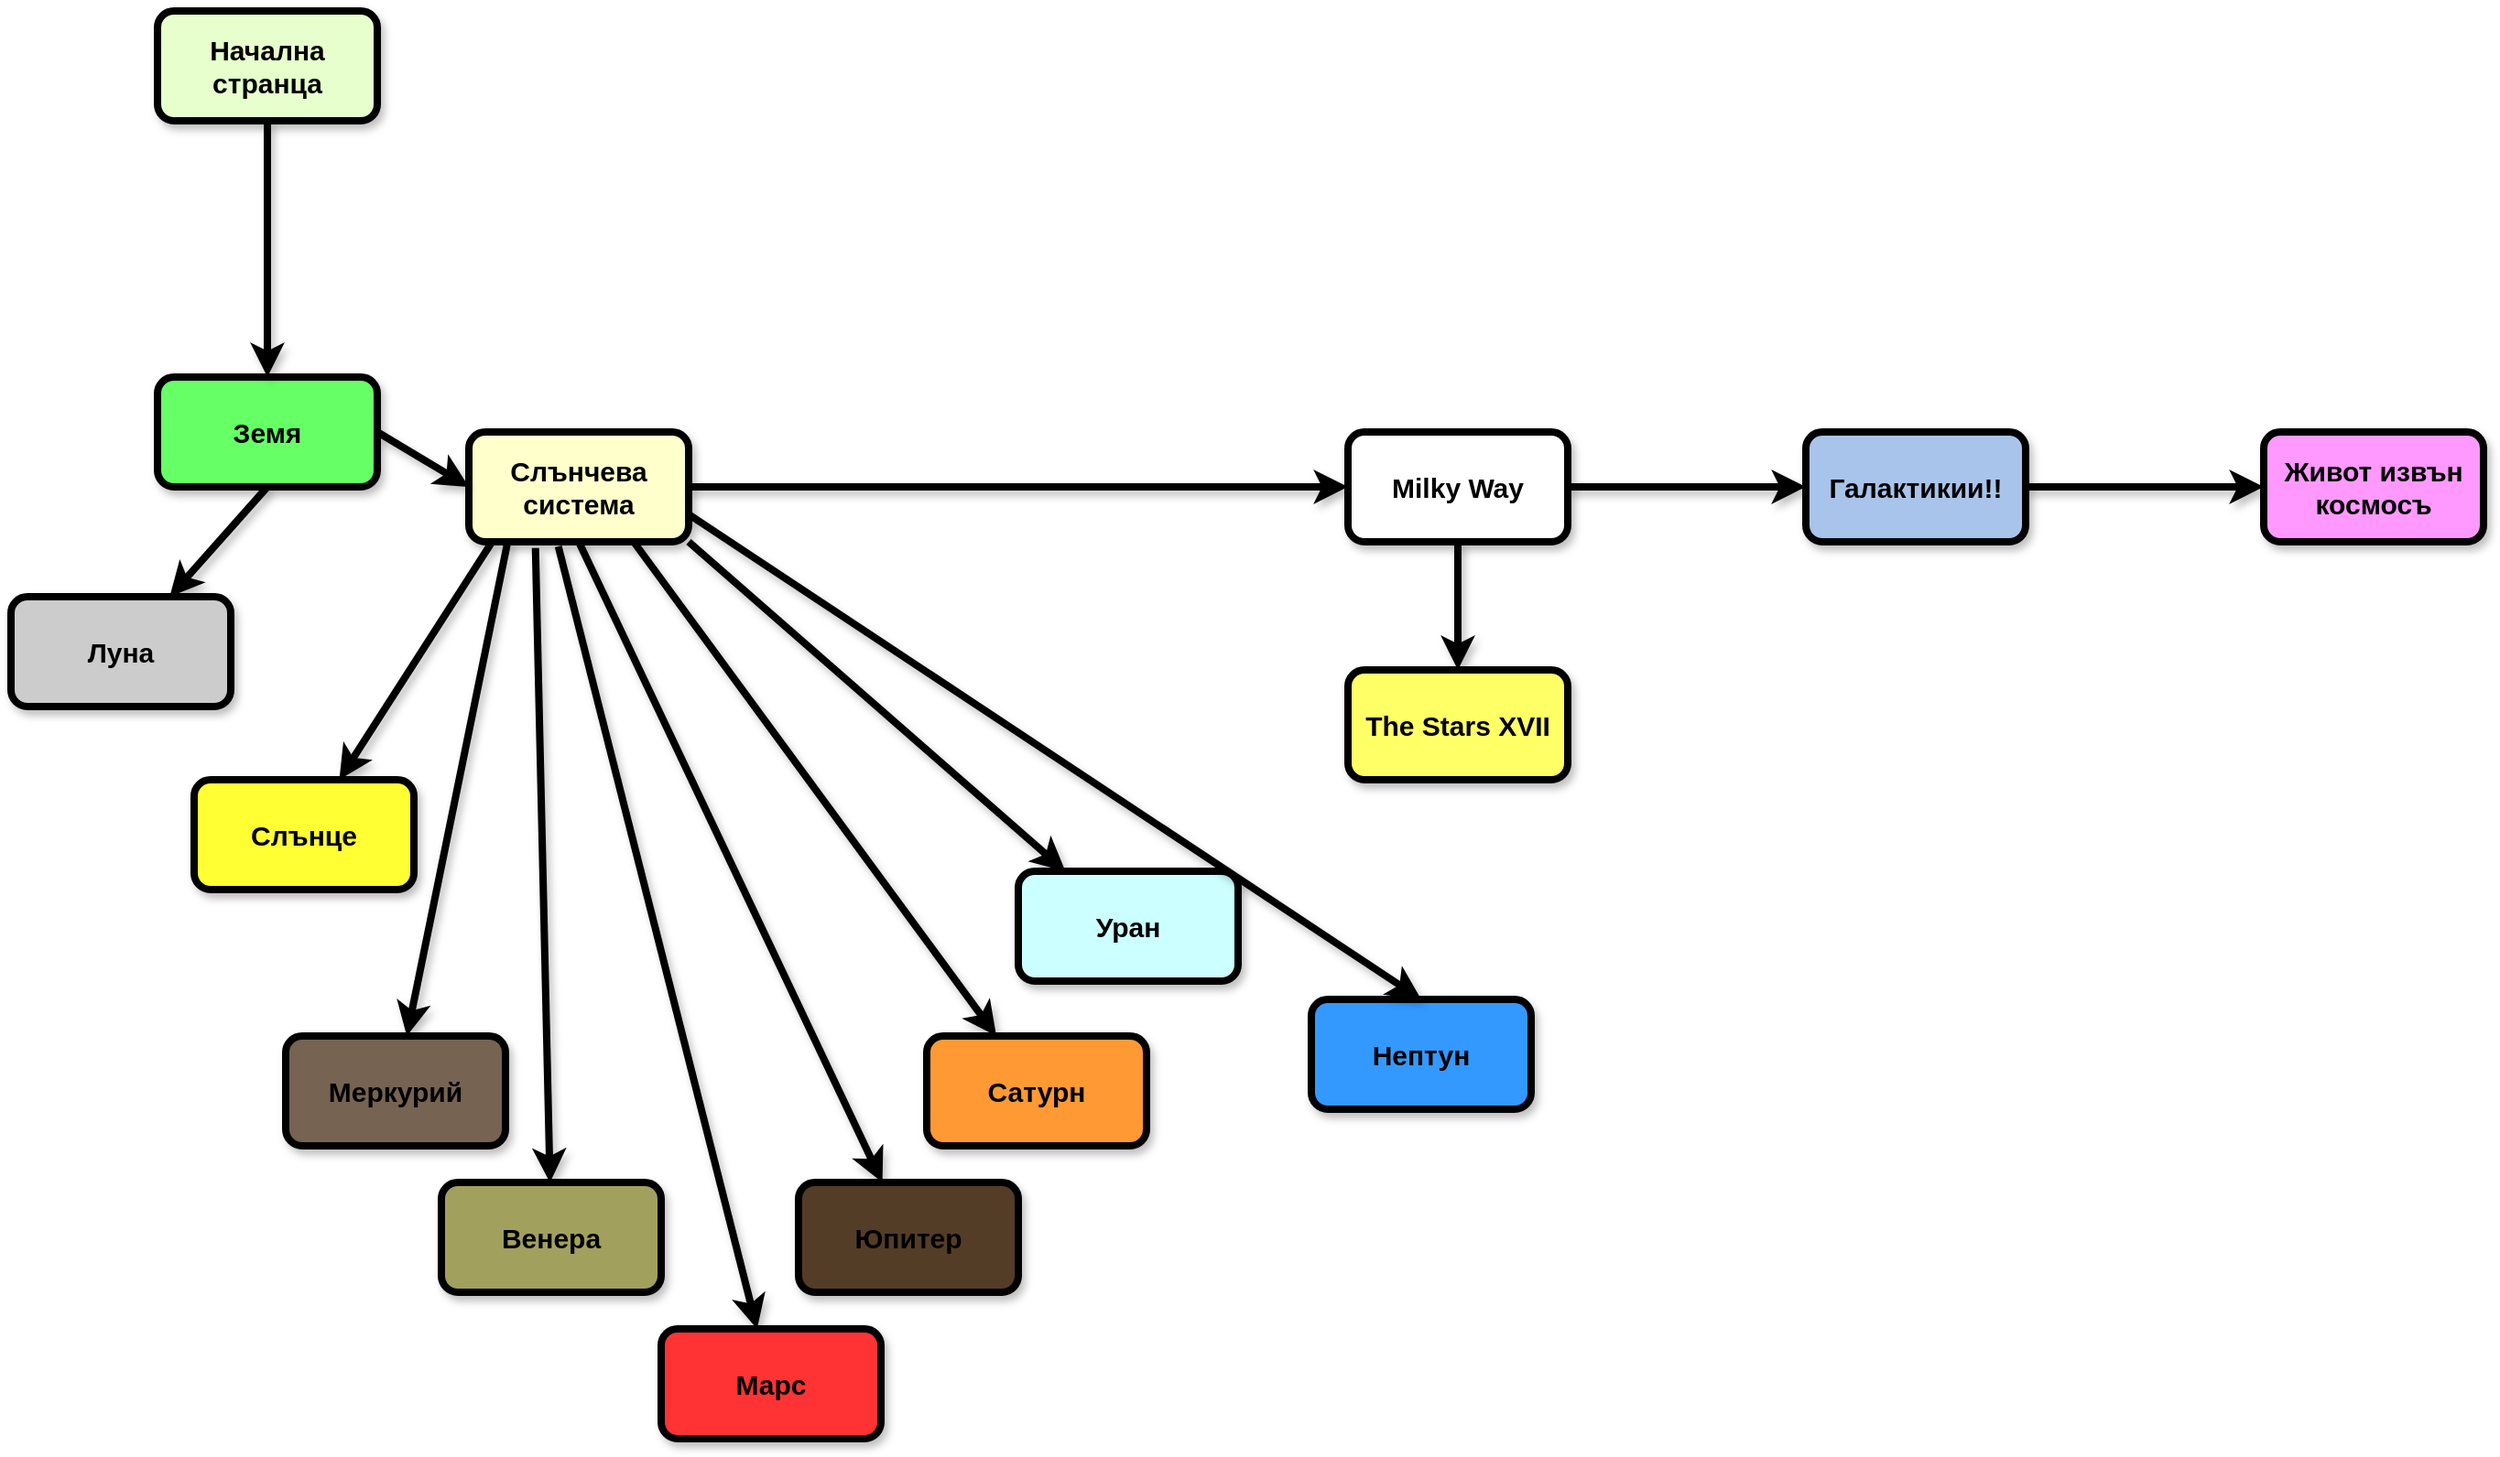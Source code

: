 <mxfile version="15.3.8" type="device"><diagram id="sYMnLUhHEwvDIvNFlyzc" name="Page-1"><mxGraphModel dx="1303" dy="2330" grid="1" gridSize="10" guides="1" tooltips="1" connect="1" arrows="1" fold="1" page="1" pageScale="1" pageWidth="850" pageHeight="1100" math="0" shadow="0"><root><mxCell id="0"/><mxCell id="1" parent="0"/><mxCell id="rSLdxerBy8CZUysJWpId-2" value="Начална странца" style="rounded=1;whiteSpace=wrap;html=1;fillColor=#E6FFCC;fontSize=15;fontStyle=1;strokeWidth=4;shadow=1;" vertex="1" parent="1"><mxGeometry x="90" y="-590" width="120" height="60" as="geometry"/></mxCell><mxCell id="rSLdxerBy8CZUysJWpId-6" value="Земя" style="rounded=1;whiteSpace=wrap;html=1;fillColor=#66FF66;fontSize=15;fontStyle=1;strokeWidth=4;shadow=1;" vertex="1" parent="1"><mxGeometry x="90" y="-390" width="120" height="60" as="geometry"/></mxCell><mxCell id="rSLdxerBy8CZUysJWpId-7" value="" style="endArrow=classic;html=1;entryX=0.5;entryY=0;entryDx=0;entryDy=0;exitX=0.5;exitY=1;exitDx=0;exitDy=0;strokeWidth=4;shadow=1;" edge="1" parent="1" source="rSLdxerBy8CZUysJWpId-2" target="rSLdxerBy8CZUysJWpId-6"><mxGeometry width="50" height="50" relative="1" as="geometry"><mxPoint x="220" y="-420" as="sourcePoint"/><mxPoint x="230" y="-420" as="targetPoint"/></mxGeometry></mxCell><mxCell id="rSLdxerBy8CZUysJWpId-8" value="Слънчева система" style="rounded=1;whiteSpace=wrap;html=1;fontStyle=1;fontSize=15;fillColor=#FFFFCC;strokeWidth=4;shadow=1;" vertex="1" parent="1"><mxGeometry x="260" y="-360" width="120" height="60" as="geometry"/></mxCell><mxCell id="rSLdxerBy8CZUysJWpId-9" value="" style="endArrow=classic;html=1;exitX=0.5;exitY=1;exitDx=0;exitDy=0;strokeWidth=4;shadow=1;" edge="1" parent="1" source="rSLdxerBy8CZUysJWpId-6" target="rSLdxerBy8CZUysJWpId-10"><mxGeometry width="50" height="50" relative="1" as="geometry"><mxPoint x="210" y="-170" as="sourcePoint"/><mxPoint x="170" y="-230" as="targetPoint"/></mxGeometry></mxCell><mxCell id="rSLdxerBy8CZUysJWpId-10" value="Луна" style="rounded=1;whiteSpace=wrap;html=1;fillColor=#CCCCCC;fontSize=15;fontStyle=1;strokeWidth=4;shadow=1;" vertex="1" parent="1"><mxGeometry x="10" y="-270" width="120" height="60" as="geometry"/></mxCell><mxCell id="rSLdxerBy8CZUysJWpId-11" value="" style="endArrow=classic;html=1;entryX=0;entryY=0.5;entryDx=0;entryDy=0;exitX=1;exitY=0.5;exitDx=0;exitDy=0;strokeWidth=4;shadow=1;" edge="1" parent="1" source="rSLdxerBy8CZUysJWpId-6" target="rSLdxerBy8CZUysJWpId-8"><mxGeometry width="50" height="50" relative="1" as="geometry"><mxPoint x="280" y="-330" as="sourcePoint"/><mxPoint x="330" y="-380" as="targetPoint"/></mxGeometry></mxCell><mxCell id="rSLdxerBy8CZUysJWpId-12" value="" style="endArrow=classic;html=1;exitX=0.1;exitY=1.017;exitDx=0;exitDy=0;exitPerimeter=0;strokeWidth=4;shadow=1;" edge="1" parent="1" source="rSLdxerBy8CZUysJWpId-8" target="rSLdxerBy8CZUysJWpId-13"><mxGeometry width="50" height="50" relative="1" as="geometry"><mxPoint x="310" y="-330" as="sourcePoint"/><mxPoint x="250" y="-120" as="targetPoint"/></mxGeometry></mxCell><mxCell id="rSLdxerBy8CZUysJWpId-13" value="Слънце" style="rounded=1;whiteSpace=wrap;html=1;fontSize=15;fontStyle=1;fillColor=#FFFF33;strokeWidth=4;shadow=1;" vertex="1" parent="1"><mxGeometry x="110" y="-170" width="120" height="60" as="geometry"/></mxCell><mxCell id="rSLdxerBy8CZUysJWpId-14" value="" style="endArrow=classic;html=1;exitX=0.178;exitY=0.986;exitDx=0;exitDy=0;exitPerimeter=0;strokeWidth=4;shadow=1;" edge="1" parent="1" source="rSLdxerBy8CZUysJWpId-8" target="rSLdxerBy8CZUysJWpId-15"><mxGeometry width="50" height="50" relative="1" as="geometry"><mxPoint x="310" y="-330" as="sourcePoint"/><mxPoint x="310" y="-80" as="targetPoint"/></mxGeometry></mxCell><mxCell id="rSLdxerBy8CZUysJWpId-15" value="Меркурий" style="rounded=1;whiteSpace=wrap;html=1;fontSize=15;fontStyle=1;fillColor=#766351;strokeWidth=4;shadow=1;" vertex="1" parent="1"><mxGeometry x="160" y="-30" width="120" height="60" as="geometry"/></mxCell><mxCell id="rSLdxerBy8CZUysJWpId-16" value="" style="endArrow=classic;html=1;exitX=0.303;exitY=1.056;exitDx=0;exitDy=0;exitPerimeter=0;strokeWidth=4;shadow=1;" edge="1" parent="1" source="rSLdxerBy8CZUysJWpId-8" target="rSLdxerBy8CZUysJWpId-17"><mxGeometry width="50" height="50" relative="1" as="geometry"><mxPoint x="310" y="-230" as="sourcePoint"/><mxPoint x="370" y="-180" as="targetPoint"/></mxGeometry></mxCell><mxCell id="rSLdxerBy8CZUysJWpId-17" value="Венера" style="rounded=1;whiteSpace=wrap;html=1;fontSize=15;fontStyle=1;fillColor=#A2A05D;strokeWidth=4;shadow=1;" vertex="1" parent="1"><mxGeometry x="245" y="50" width="120" height="60" as="geometry"/></mxCell><mxCell id="rSLdxerBy8CZUysJWpId-18" value="" style="endArrow=classic;html=1;exitX=0.407;exitY=1.042;exitDx=0;exitDy=0;exitPerimeter=0;strokeWidth=4;shadow=1;" edge="1" parent="1" source="rSLdxerBy8CZUysJWpId-8" target="rSLdxerBy8CZUysJWpId-19"><mxGeometry width="50" height="50" relative="1" as="geometry"><mxPoint x="310" y="-230" as="sourcePoint"/><mxPoint x="410" y="-240" as="targetPoint"/></mxGeometry></mxCell><mxCell id="rSLdxerBy8CZUysJWpId-19" value="Марс" style="rounded=1;whiteSpace=wrap;html=1;fontSize=15;fontStyle=1;fillColor=#FF3333;strokeWidth=4;shadow=1;" vertex="1" parent="1"><mxGeometry x="365" y="130" width="120" height="60" as="geometry"/></mxCell><mxCell id="rSLdxerBy8CZUysJWpId-20" value="" style="endArrow=classic;html=1;exitX=0.5;exitY=1;exitDx=0;exitDy=0;strokeWidth=4;shadow=1;" edge="1" parent="1" source="rSLdxerBy8CZUysJWpId-8" target="rSLdxerBy8CZUysJWpId-21"><mxGeometry width="50" height="50" relative="1" as="geometry"><mxPoint x="310" y="-80" as="sourcePoint"/><mxPoint x="470" y="-20" as="targetPoint"/></mxGeometry></mxCell><mxCell id="rSLdxerBy8CZUysJWpId-21" value="Юпитер" style="rounded=1;whiteSpace=wrap;html=1;fontSize=15;fontStyle=1;fillColor=#543D27;strokeWidth=4;shadow=1;" vertex="1" parent="1"><mxGeometry x="440" y="50" width="120" height="60" as="geometry"/></mxCell><mxCell id="rSLdxerBy8CZUysJWpId-22" value="" style="endArrow=classic;html=1;exitX=0.75;exitY=1;exitDx=0;exitDy=0;strokeWidth=4;shadow=1;" edge="1" parent="1" source="rSLdxerBy8CZUysJWpId-8" target="rSLdxerBy8CZUysJWpId-23"><mxGeometry width="50" height="50" relative="1" as="geometry"><mxPoint x="310" y="-80" as="sourcePoint"/><mxPoint x="520" y="-50" as="targetPoint"/></mxGeometry></mxCell><mxCell id="rSLdxerBy8CZUysJWpId-23" value="Сатурн" style="rounded=1;whiteSpace=wrap;html=1;fontSize=15;fontStyle=1;fillColor=#FF9933;strokeWidth=4;shadow=1;" vertex="1" parent="1"><mxGeometry x="510" y="-30" width="120" height="60" as="geometry"/></mxCell><mxCell id="rSLdxerBy8CZUysJWpId-24" value="" style="endArrow=classic;html=1;exitX=1;exitY=1;exitDx=0;exitDy=0;strokeWidth=4;shadow=1;" edge="1" parent="1" source="rSLdxerBy8CZUysJWpId-8" target="rSLdxerBy8CZUysJWpId-25"><mxGeometry width="50" height="50" relative="1" as="geometry"><mxPoint x="320" y="-190" as="sourcePoint"/><mxPoint x="520" y="-210" as="targetPoint"/></mxGeometry></mxCell><mxCell id="rSLdxerBy8CZUysJWpId-25" value="Уран" style="rounded=1;whiteSpace=wrap;html=1;fontSize=15;fontStyle=1;fillColor=#CCFFFF;strokeWidth=4;shadow=1;" vertex="1" parent="1"><mxGeometry x="560" y="-120" width="120" height="60" as="geometry"/></mxCell><mxCell id="rSLdxerBy8CZUysJWpId-26" value="Нептун" style="rounded=1;whiteSpace=wrap;html=1;fontSize=15;fontStyle=1;fillColor=#3399FF;strokeWidth=4;shadow=1;" vertex="1" parent="1"><mxGeometry x="720" y="-50" width="120" height="60" as="geometry"/></mxCell><mxCell id="rSLdxerBy8CZUysJWpId-27" value="" style="endArrow=classic;html=1;entryX=0.5;entryY=0;entryDx=0;entryDy=0;exitX=1;exitY=0.75;exitDx=0;exitDy=0;strokeWidth=4;shadow=1;" edge="1" parent="1" source="rSLdxerBy8CZUysJWpId-8" target="rSLdxerBy8CZUysJWpId-26"><mxGeometry width="50" height="50" relative="1" as="geometry"><mxPoint x="310" y="-180" as="sourcePoint"/><mxPoint x="360" y="-230" as="targetPoint"/></mxGeometry></mxCell><mxCell id="rSLdxerBy8CZUysJWpId-28" value="" style="endArrow=classic;html=1;exitX=1;exitY=0.5;exitDx=0;exitDy=0;entryX=0;entryY=0.5;entryDx=0;entryDy=0;strokeWidth=4;shadow=1;" edge="1" parent="1" source="rSLdxerBy8CZUysJWpId-8" target="rSLdxerBy8CZUysJWpId-29"><mxGeometry width="50" height="50" relative="1" as="geometry"><mxPoint x="460" y="-350" as="sourcePoint"/><mxPoint x="740" y="-330" as="targetPoint"/></mxGeometry></mxCell><mxCell id="rSLdxerBy8CZUysJWpId-29" value="Milky Way" style="rounded=1;whiteSpace=wrap;html=1;fontStyle=1;fontSize=15;strokeWidth=4;shadow=1;" vertex="1" parent="1"><mxGeometry x="740" y="-360" width="120" height="60" as="geometry"/></mxCell><mxCell id="rSLdxerBy8CZUysJWpId-30" value="" style="endArrow=classic;html=1;exitX=1;exitY=0.5;exitDx=0;exitDy=0;entryX=0;entryY=0.5;entryDx=0;entryDy=0;fontStyle=1;fontSize=15;strokeWidth=4;shadow=1;" edge="1" parent="1" source="rSLdxerBy8CZUysJWpId-29" target="rSLdxerBy8CZUysJWpId-31"><mxGeometry width="50" height="50" relative="1" as="geometry"><mxPoint x="820" y="-100" as="sourcePoint"/><mxPoint x="990" y="-330" as="targetPoint"/></mxGeometry></mxCell><mxCell id="rSLdxerBy8CZUysJWpId-31" value="Галактикии!!" style="rounded=1;whiteSpace=wrap;html=1;fontStyle=1;fontSize=15;fillColor=#A9C4EB;strokeWidth=4;shadow=1;" vertex="1" parent="1"><mxGeometry x="990" y="-360" width="120" height="60" as="geometry"/></mxCell><mxCell id="rSLdxerBy8CZUysJWpId-32" value="Живот извън космосъ" style="rounded=1;whiteSpace=wrap;html=1;fontStyle=1;fontSize=15;fillColor=#FF99FF;strokeWidth=4;shadow=1;" vertex="1" parent="1"><mxGeometry x="1240" y="-360" width="120" height="60" as="geometry"/></mxCell><mxCell id="rSLdxerBy8CZUysJWpId-33" value="" style="endArrow=classic;html=1;exitX=1;exitY=0.5;exitDx=0;exitDy=0;entryX=0;entryY=0.5;entryDx=0;entryDy=0;fontStyle=1;fontSize=15;strokeWidth=4;shadow=1;" edge="1" parent="1" source="rSLdxerBy8CZUysJWpId-31" target="rSLdxerBy8CZUysJWpId-32"><mxGeometry width="50" height="50" relative="1" as="geometry"><mxPoint x="1080" y="-100" as="sourcePoint"/><mxPoint x="1130" y="-150" as="targetPoint"/></mxGeometry></mxCell><mxCell id="rSLdxerBy8CZUysJWpId-34" value="" style="endArrow=classic;html=1;exitX=0.5;exitY=1;exitDx=0;exitDy=0;fontStyle=1;fontSize=15;strokeWidth=4;shadow=1;" edge="1" parent="1" source="rSLdxerBy8CZUysJWpId-29" target="rSLdxerBy8CZUysJWpId-35"><mxGeometry width="50" height="50" relative="1" as="geometry"><mxPoint x="730" y="-110" as="sourcePoint"/><mxPoint x="920" y="-120" as="targetPoint"/></mxGeometry></mxCell><mxCell id="rSLdxerBy8CZUysJWpId-35" value="The Stars XVII" style="rounded=1;whiteSpace=wrap;html=1;fontStyle=1;fontSize=15;fillColor=#FFFF66;strokeWidth=4;shadow=1;" vertex="1" parent="1"><mxGeometry x="740" y="-230" width="120" height="60" as="geometry"/></mxCell></root></mxGraphModel></diagram></mxfile>